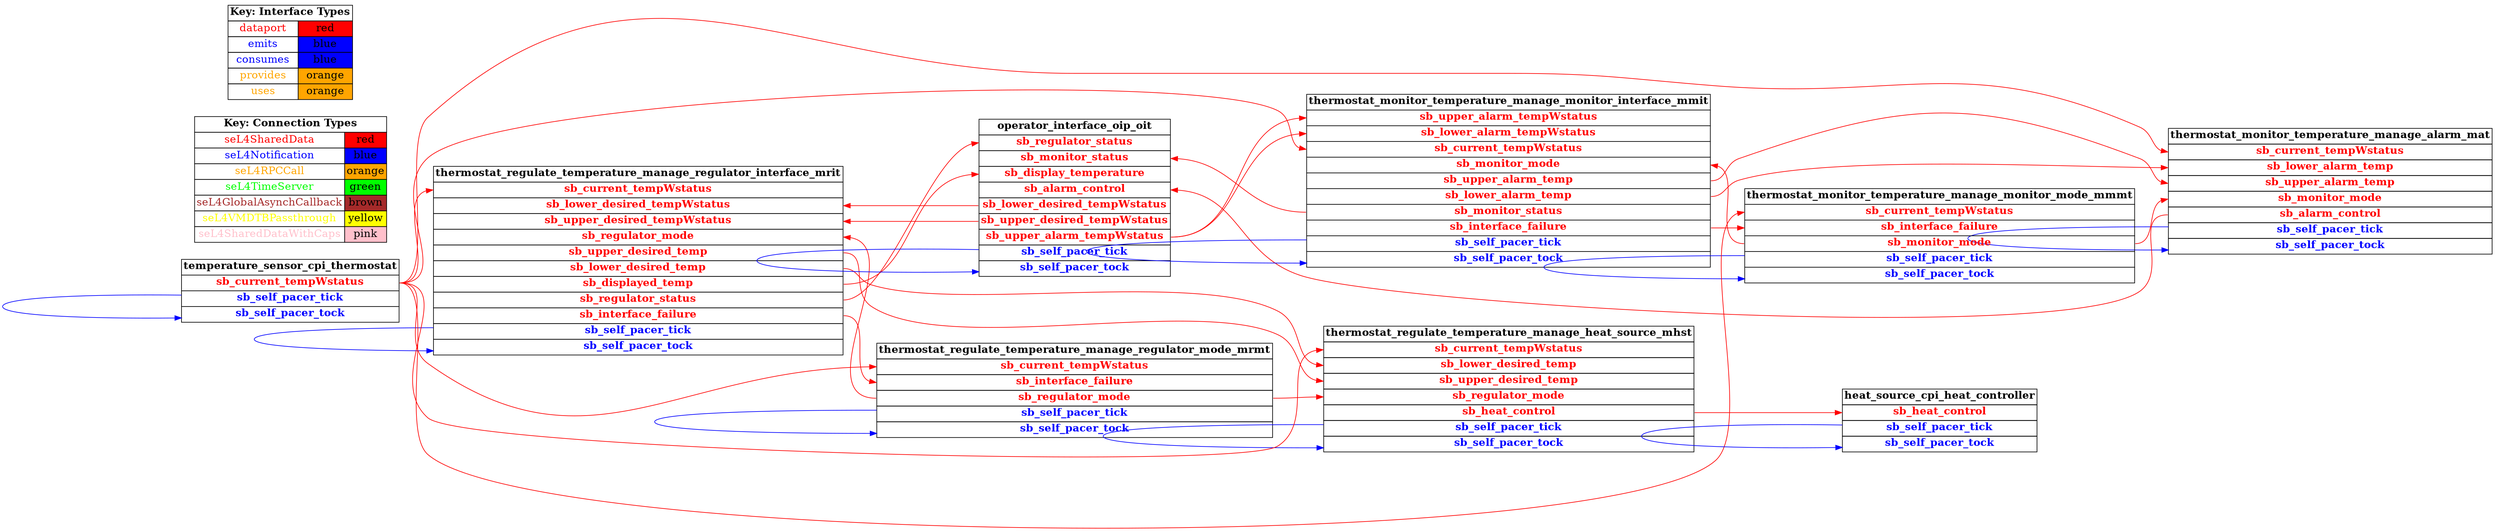 digraph g {
graph [
  overlap = false,
  rankdir = "LR"
];
node [
  fontsize = "16",
  shape = "ellipse"
];
edge [
];

thermostat_regulate_temperature_manage_regulator_interface_mrit [
  label=<
    <TABLE BORDER="0" CELLBORDER="1" CELLSPACING="0">
      <TR><TD><B>thermostat_regulate_temperature_manage_regulator_interface_mrit</B></TD></TR>
      <TR><TD PORT="sb_current_tempWstatus"><FONT COLOR="red"><B>sb_current_tempWstatus</B></FONT></TD></TR>
      <TR><TD PORT="sb_lower_desired_tempWstatus"><FONT COLOR="red"><B>sb_lower_desired_tempWstatus</B></FONT></TD></TR>
      <TR><TD PORT="sb_upper_desired_tempWstatus"><FONT COLOR="red"><B>sb_upper_desired_tempWstatus</B></FONT></TD></TR>
      <TR><TD PORT="sb_regulator_mode"><FONT COLOR="red"><B>sb_regulator_mode</B></FONT></TD></TR>
      <TR><TD PORT="sb_upper_desired_temp"><FONT COLOR="red"><B>sb_upper_desired_temp</B></FONT></TD></TR>
      <TR><TD PORT="sb_lower_desired_temp"><FONT COLOR="red"><B>sb_lower_desired_temp</B></FONT></TD></TR>
      <TR><TD PORT="sb_displayed_temp"><FONT COLOR="red"><B>sb_displayed_temp</B></FONT></TD></TR>
      <TR><TD PORT="sb_regulator_status"><FONT COLOR="red"><B>sb_regulator_status</B></FONT></TD></TR>
      <TR><TD PORT="sb_interface_failure"><FONT COLOR="red"><B>sb_interface_failure</B></FONT></TD></TR>
      <TR><TD PORT="sb_self_pacer_tick"><FONT COLOR="blue"><B>sb_self_pacer_tick</B></FONT></TD></TR>
      <TR><TD PORT="sb_self_pacer_tock"><FONT COLOR="blue"><B>sb_self_pacer_tock</B></FONT></TD></TR>"
    </TABLE>
  >
  shape=plaintext
];

thermostat_regulate_temperature_manage_heat_source_mhst [
  label=<
    <TABLE BORDER="0" CELLBORDER="1" CELLSPACING="0">
      <TR><TD><B>thermostat_regulate_temperature_manage_heat_source_mhst</B></TD></TR>
      <TR><TD PORT="sb_current_tempWstatus"><FONT COLOR="red"><B>sb_current_tempWstatus</B></FONT></TD></TR>
      <TR><TD PORT="sb_lower_desired_temp"><FONT COLOR="red"><B>sb_lower_desired_temp</B></FONT></TD></TR>
      <TR><TD PORT="sb_upper_desired_temp"><FONT COLOR="red"><B>sb_upper_desired_temp</B></FONT></TD></TR>
      <TR><TD PORT="sb_regulator_mode"><FONT COLOR="red"><B>sb_regulator_mode</B></FONT></TD></TR>
      <TR><TD PORT="sb_heat_control"><FONT COLOR="red"><B>sb_heat_control</B></FONT></TD></TR>
      <TR><TD PORT="sb_self_pacer_tick"><FONT COLOR="blue"><B>sb_self_pacer_tick</B></FONT></TD></TR>
      <TR><TD PORT="sb_self_pacer_tock"><FONT COLOR="blue"><B>sb_self_pacer_tock</B></FONT></TD></TR>"
    </TABLE>
  >
  shape=plaintext
];

thermostat_regulate_temperature_manage_regulator_mode_mrmt [
  label=<
    <TABLE BORDER="0" CELLBORDER="1" CELLSPACING="0">
      <TR><TD><B>thermostat_regulate_temperature_manage_regulator_mode_mrmt</B></TD></TR>
      <TR><TD PORT="sb_current_tempWstatus"><FONT COLOR="red"><B>sb_current_tempWstatus</B></FONT></TD></TR>
      <TR><TD PORT="sb_interface_failure"><FONT COLOR="red"><B>sb_interface_failure</B></FONT></TD></TR>
      <TR><TD PORT="sb_regulator_mode"><FONT COLOR="red"><B>sb_regulator_mode</B></FONT></TD></TR>
      <TR><TD PORT="sb_self_pacer_tick"><FONT COLOR="blue"><B>sb_self_pacer_tick</B></FONT></TD></TR>
      <TR><TD PORT="sb_self_pacer_tock"><FONT COLOR="blue"><B>sb_self_pacer_tock</B></FONT></TD></TR>"
    </TABLE>
  >
  shape=plaintext
];

thermostat_monitor_temperature_manage_alarm_mat [
  label=<
    <TABLE BORDER="0" CELLBORDER="1" CELLSPACING="0">
      <TR><TD><B>thermostat_monitor_temperature_manage_alarm_mat</B></TD></TR>
      <TR><TD PORT="sb_current_tempWstatus"><FONT COLOR="red"><B>sb_current_tempWstatus</B></FONT></TD></TR>
      <TR><TD PORT="sb_lower_alarm_temp"><FONT COLOR="red"><B>sb_lower_alarm_temp</B></FONT></TD></TR>
      <TR><TD PORT="sb_upper_alarm_temp"><FONT COLOR="red"><B>sb_upper_alarm_temp</B></FONT></TD></TR>
      <TR><TD PORT="sb_monitor_mode"><FONT COLOR="red"><B>sb_monitor_mode</B></FONT></TD></TR>
      <TR><TD PORT="sb_alarm_control"><FONT COLOR="red"><B>sb_alarm_control</B></FONT></TD></TR>
      <TR><TD PORT="sb_self_pacer_tick"><FONT COLOR="blue"><B>sb_self_pacer_tick</B></FONT></TD></TR>
      <TR><TD PORT="sb_self_pacer_tock"><FONT COLOR="blue"><B>sb_self_pacer_tock</B></FONT></TD></TR>"
    </TABLE>
  >
  shape=plaintext
];

thermostat_monitor_temperature_manage_monitor_interface_mmit [
  label=<
    <TABLE BORDER="0" CELLBORDER="1" CELLSPACING="0">
      <TR><TD><B>thermostat_monitor_temperature_manage_monitor_interface_mmit</B></TD></TR>
      <TR><TD PORT="sb_upper_alarm_tempWstatus"><FONT COLOR="red"><B>sb_upper_alarm_tempWstatus</B></FONT></TD></TR>
      <TR><TD PORT="sb_lower_alarm_tempWstatus"><FONT COLOR="red"><B>sb_lower_alarm_tempWstatus</B></FONT></TD></TR>
      <TR><TD PORT="sb_current_tempWstatus"><FONT COLOR="red"><B>sb_current_tempWstatus</B></FONT></TD></TR>
      <TR><TD PORT="sb_monitor_mode"><FONT COLOR="red"><B>sb_monitor_mode</B></FONT></TD></TR>
      <TR><TD PORT="sb_upper_alarm_temp"><FONT COLOR="red"><B>sb_upper_alarm_temp</B></FONT></TD></TR>
      <TR><TD PORT="sb_lower_alarm_temp"><FONT COLOR="red"><B>sb_lower_alarm_temp</B></FONT></TD></TR>
      <TR><TD PORT="sb_monitor_status"><FONT COLOR="red"><B>sb_monitor_status</B></FONT></TD></TR>
      <TR><TD PORT="sb_interface_failure"><FONT COLOR="red"><B>sb_interface_failure</B></FONT></TD></TR>
      <TR><TD PORT="sb_self_pacer_tick"><FONT COLOR="blue"><B>sb_self_pacer_tick</B></FONT></TD></TR>
      <TR><TD PORT="sb_self_pacer_tock"><FONT COLOR="blue"><B>sb_self_pacer_tock</B></FONT></TD></TR>"
    </TABLE>
  >
  shape=plaintext
];

thermostat_monitor_temperature_manage_monitor_mode_mmmt [
  label=<
    <TABLE BORDER="0" CELLBORDER="1" CELLSPACING="0">
      <TR><TD><B>thermostat_monitor_temperature_manage_monitor_mode_mmmt</B></TD></TR>
      <TR><TD PORT="sb_current_tempWstatus"><FONT COLOR="red"><B>sb_current_tempWstatus</B></FONT></TD></TR>
      <TR><TD PORT="sb_interface_failure"><FONT COLOR="red"><B>sb_interface_failure</B></FONT></TD></TR>
      <TR><TD PORT="sb_monitor_mode"><FONT COLOR="red"><B>sb_monitor_mode</B></FONT></TD></TR>
      <TR><TD PORT="sb_self_pacer_tick"><FONT COLOR="blue"><B>sb_self_pacer_tick</B></FONT></TD></TR>
      <TR><TD PORT="sb_self_pacer_tock"><FONT COLOR="blue"><B>sb_self_pacer_tock</B></FONT></TD></TR>"
    </TABLE>
  >
  shape=plaintext
];

operator_interface_oip_oit [
  label=<
    <TABLE BORDER="0" CELLBORDER="1" CELLSPACING="0">
      <TR><TD><B>operator_interface_oip_oit</B></TD></TR>
      <TR><TD PORT="sb_regulator_status"><FONT COLOR="red"><B>sb_regulator_status</B></FONT></TD></TR>
      <TR><TD PORT="sb_monitor_status"><FONT COLOR="red"><B>sb_monitor_status</B></FONT></TD></TR>
      <TR><TD PORT="sb_display_temperature"><FONT COLOR="red"><B>sb_display_temperature</B></FONT></TD></TR>
      <TR><TD PORT="sb_alarm_control"><FONT COLOR="red"><B>sb_alarm_control</B></FONT></TD></TR>
      <TR><TD PORT="sb_lower_desired_tempWstatus"><FONT COLOR="red"><B>sb_lower_desired_tempWstatus</B></FONT></TD></TR>
      <TR><TD PORT="sb_upper_desired_tempWstatus"><FONT COLOR="red"><B>sb_upper_desired_tempWstatus</B></FONT></TD></TR>
      <TR><TD PORT="sb_upper_alarm_tempWstatus"><FONT COLOR="red"><B>sb_upper_alarm_tempWstatus</B></FONT></TD></TR>
      <TR><TD PORT="sb_self_pacer_tick"><FONT COLOR="blue"><B>sb_self_pacer_tick</B></FONT></TD></TR>
      <TR><TD PORT="sb_self_pacer_tock"><FONT COLOR="blue"><B>sb_self_pacer_tock</B></FONT></TD></TR>"
    </TABLE>
  >
  shape=plaintext
];

temperature_sensor_cpi_thermostat [
  label=<
    <TABLE BORDER="0" CELLBORDER="1" CELLSPACING="0">
      <TR><TD><B>temperature_sensor_cpi_thermostat</B></TD></TR>
      <TR><TD PORT="sb_current_tempWstatus"><FONT COLOR="red"><B>sb_current_tempWstatus</B></FONT></TD></TR>
      <TR><TD PORT="sb_self_pacer_tick"><FONT COLOR="blue"><B>sb_self_pacer_tick</B></FONT></TD></TR>
      <TR><TD PORT="sb_self_pacer_tock"><FONT COLOR="blue"><B>sb_self_pacer_tock</B></FONT></TD></TR>"
    </TABLE>
  >
  shape=plaintext
];

heat_source_cpi_heat_controller [
  label=<
    <TABLE BORDER="0" CELLBORDER="1" CELLSPACING="0">
      <TR><TD><B>heat_source_cpi_heat_controller</B></TD></TR>
      <TR><TD PORT="sb_heat_control"><FONT COLOR="red"><B>sb_heat_control</B></FONT></TD></TR>
      <TR><TD PORT="sb_self_pacer_tick"><FONT COLOR="blue"><B>sb_self_pacer_tick</B></FONT></TD></TR>
      <TR><TD PORT="sb_self_pacer_tock"><FONT COLOR="blue"><B>sb_self_pacer_tock</B></FONT></TD></TR>"
    </TABLE>
  >
  shape=plaintext
];

connectiontypekey [
  label=<
   <TABLE BORDER="0" CELLBORDER="1" CELLSPACING="0">
     <TR><TD COLSPAN="2"><B>Key: Connection Types</B></TD></TR>
     <TR><TD><FONT COLOR="red">seL4SharedData</FONT></TD><TD BGCOLOR="red">red</TD></TR>
     <TR><TD><FONT COLOR="blue">seL4Notification</FONT></TD><TD BGCOLOR="blue">blue</TD></TR>
     <TR><TD><FONT COLOR="orange">seL4RPCCall</FONT></TD><TD BGCOLOR="orange">orange</TD></TR>
     <TR><TD><FONT COLOR="green">seL4TimeServer</FONT></TD><TD BGCOLOR="green">green</TD></TR>
     <TR><TD><FONT COLOR="brown">seL4GlobalAsynchCallback</FONT></TD><TD BGCOLOR="brown">brown</TD></TR>
     <TR><TD><FONT COLOR="yellow">seL4VMDTBPassthrough</FONT></TD><TD BGCOLOR="yellow">yellow</TD></TR>
     <TR><TD><FONT COLOR="pink">seL4SharedDataWithCaps</FONT></TD><TD BGCOLOR="pink">pink</TD></TR>
   </TABLE>
  >
  shape=plaintext
];

interfacetypekey [
  label=<
   <TABLE BORDER="0" CELLBORDER="1" CELLSPACING="0">
     <TR><TD COLSPAN="2"><B>Key: Interface Types</B></TD></TR>
     <TR><TD><FONT COLOR="red">dataport</FONT></TD><TD BGCOLOR="red">red</TD></TR>
     <TR><TD><FONT COLOR="blue">emits</FONT></TD><TD BGCOLOR="blue">blue</TD></TR>
     <TR><TD><FONT COLOR="blue">consumes</FONT></TD><TD BGCOLOR="blue">blue</TD></TR>
     <TR><TD><FONT COLOR="orange">provides</FONT></TD><TD BGCOLOR="orange">orange</TD></TR>
     <TR><TD><FONT COLOR="orange">uses</FONT></TD><TD BGCOLOR="orange">orange</TD></TR>
   </TABLE>
  >
  shape=plaintext
];

"thermostat_regulate_temperature_manage_regulator_interface_mrit":sb_displayed_temp -> "operator_interface_oip_oit":sb_display_temperature [
  color="red"
  //label = "seL4SharedData"
  id = conn1

];

"thermostat_regulate_temperature_manage_regulator_interface_mrit":sb_regulator_status -> "operator_interface_oip_oit":sb_regulator_status [
  color="red"
  //label = "seL4SharedData"
  id = conn2

];

"thermostat_regulate_temperature_manage_heat_source_mhst":sb_heat_control -> "heat_source_cpi_heat_controller":sb_heat_control [
  color="red"
  //label = "seL4SharedData"
  id = conn3

];

"thermostat_monitor_temperature_manage_alarm_mat":sb_alarm_control -> "operator_interface_oip_oit":sb_alarm_control [
  color="red"
  //label = "seL4SharedData"
  id = conn4

];

"thermostat_monitor_temperature_manage_monitor_interface_mmit":sb_monitor_status -> "operator_interface_oip_oit":sb_monitor_status [
  color="red"
  //label = "seL4SharedData"
  id = conn5

];

"operator_interface_oip_oit":sb_lower_desired_tempWstatus -> "thermostat_regulate_temperature_manage_regulator_interface_mrit":sb_lower_desired_tempWstatus [
  color="red"
  //label = "seL4SharedData"
  id = conn6

];

"operator_interface_oip_oit":sb_upper_desired_tempWstatus -> "thermostat_regulate_temperature_manage_regulator_interface_mrit":sb_upper_desired_tempWstatus [
  color="red"
  //label = "seL4SharedData"
  id = conn7

];

"operator_interface_oip_oit":sb_upper_alarm_tempWstatus -> "thermostat_monitor_temperature_manage_monitor_interface_mmit":sb_upper_alarm_tempWstatus [
  color="red"
  //label = "seL4SharedData"
  id = conn8

];

"operator_interface_oip_oit":sb_upper_alarm_tempWstatus -> "thermostat_monitor_temperature_manage_monitor_interface_mmit":sb_lower_alarm_tempWstatus [
  color="red"
  //label = "seL4SharedData"
  id = conn8

];

"temperature_sensor_cpi_thermostat":sb_current_tempWstatus -> "thermostat_monitor_temperature_manage_monitor_interface_mmit":sb_current_tempWstatus [
  color="red"
  //label = "seL4SharedData"
  id = conn9

];

"temperature_sensor_cpi_thermostat":sb_current_tempWstatus -> "thermostat_monitor_temperature_manage_alarm_mat":sb_current_tempWstatus [
  color="red"
  //label = "seL4SharedData"
  id = conn9

];

"temperature_sensor_cpi_thermostat":sb_current_tempWstatus -> "thermostat_monitor_temperature_manage_monitor_mode_mmmt":sb_current_tempWstatus [
  color="red"
  //label = "seL4SharedData"
  id = conn9

];

"temperature_sensor_cpi_thermostat":sb_current_tempWstatus -> "thermostat_regulate_temperature_manage_regulator_interface_mrit":sb_current_tempWstatus [
  color="red"
  //label = "seL4SharedData"
  id = conn9

];

"temperature_sensor_cpi_thermostat":sb_current_tempWstatus -> "thermostat_regulate_temperature_manage_heat_source_mhst":sb_current_tempWstatus [
  color="red"
  //label = "seL4SharedData"
  id = conn9

];

"temperature_sensor_cpi_thermostat":sb_current_tempWstatus -> "thermostat_regulate_temperature_manage_regulator_mode_mrmt":sb_current_tempWstatus [
  color="red"
  //label = "seL4SharedData"
  id = conn9

];

"thermostat_regulate_temperature_manage_regulator_interface_mrit":sb_upper_desired_temp -> "thermostat_regulate_temperature_manage_heat_source_mhst":sb_upper_desired_temp [
  color="red"
  //label = "seL4SharedData"
  id = conn10

];

"thermostat_regulate_temperature_manage_regulator_interface_mrit":sb_lower_desired_temp -> "thermostat_regulate_temperature_manage_heat_source_mhst":sb_lower_desired_temp [
  color="red"
  //label = "seL4SharedData"
  id = conn11

];

"thermostat_regulate_temperature_manage_regulator_interface_mrit":sb_interface_failure -> "thermostat_regulate_temperature_manage_regulator_mode_mrmt":sb_interface_failure [
  color="red"
  //label = "seL4SharedData"
  id = conn12

];

"thermostat_regulate_temperature_manage_regulator_mode_mrmt":sb_regulator_mode -> "thermostat_regulate_temperature_manage_regulator_interface_mrit":sb_regulator_mode [
  color="red"
  //label = "seL4SharedData"
  id = conn13

];

"thermostat_regulate_temperature_manage_regulator_mode_mrmt":sb_regulator_mode -> "thermostat_regulate_temperature_manage_heat_source_mhst":sb_regulator_mode [
  color="red"
  //label = "seL4SharedData"
  id = conn13

];

"thermostat_monitor_temperature_manage_monitor_interface_mmit":sb_upper_alarm_temp -> "thermostat_monitor_temperature_manage_alarm_mat":sb_upper_alarm_temp [
  color="red"
  //label = "seL4SharedData"
  id = conn14

];

"thermostat_monitor_temperature_manage_monitor_interface_mmit":sb_lower_alarm_temp -> "thermostat_monitor_temperature_manage_alarm_mat":sb_lower_alarm_temp [
  color="red"
  //label = "seL4SharedData"
  id = conn15

];

"thermostat_monitor_temperature_manage_monitor_interface_mmit":sb_interface_failure -> "thermostat_monitor_temperature_manage_monitor_mode_mmmt":sb_interface_failure [
  color="red"
  //label = "seL4SharedData"
  id = conn16

];

"thermostat_monitor_temperature_manage_monitor_mode_mmmt":sb_monitor_mode -> "thermostat_monitor_temperature_manage_monitor_interface_mmit":sb_monitor_mode [
  color="red"
  //label = "seL4SharedData"
  id = conn17

];

"thermostat_monitor_temperature_manage_monitor_mode_mmmt":sb_monitor_mode -> "thermostat_monitor_temperature_manage_alarm_mat":sb_monitor_mode [
  color="red"
  //label = "seL4SharedData"
  id = conn17

];

"thermostat_regulate_temperature_manage_regulator_interface_mrit":sb_self_pacer_tick -> "thermostat_regulate_temperature_manage_regulator_interface_mrit":sb_self_pacer_tock [
  color="blue"
  //label = "seL4Notification"
  id = conn18

];

"thermostat_regulate_temperature_manage_heat_source_mhst":sb_self_pacer_tick -> "thermostat_regulate_temperature_manage_heat_source_mhst":sb_self_pacer_tock [
  color="blue"
  //label = "seL4Notification"
  id = conn19

];

"thermostat_regulate_temperature_manage_regulator_mode_mrmt":sb_self_pacer_tick -> "thermostat_regulate_temperature_manage_regulator_mode_mrmt":sb_self_pacer_tock [
  color="blue"
  //label = "seL4Notification"
  id = conn20

];

"thermostat_monitor_temperature_manage_alarm_mat":sb_self_pacer_tick -> "thermostat_monitor_temperature_manage_alarm_mat":sb_self_pacer_tock [
  color="blue"
  //label = "seL4Notification"
  id = conn21

];

"thermostat_monitor_temperature_manage_monitor_interface_mmit":sb_self_pacer_tick -> "thermostat_monitor_temperature_manage_monitor_interface_mmit":sb_self_pacer_tock [
  color="blue"
  //label = "seL4Notification"
  id = conn22

];

"thermostat_monitor_temperature_manage_monitor_mode_mmmt":sb_self_pacer_tick -> "thermostat_monitor_temperature_manage_monitor_mode_mmmt":sb_self_pacer_tock [
  color="blue"
  //label = "seL4Notification"
  id = conn23

];

"operator_interface_oip_oit":sb_self_pacer_tick -> "operator_interface_oip_oit":sb_self_pacer_tock [
  color="blue"
  //label = "seL4Notification"
  id = conn24

];

"temperature_sensor_cpi_thermostat":sb_self_pacer_tick -> "temperature_sensor_cpi_thermostat":sb_self_pacer_tock [
  color="blue"
  //label = "seL4Notification"
  id = conn25

];

"heat_source_cpi_heat_controller":sb_self_pacer_tick -> "heat_source_cpi_heat_controller":sb_self_pacer_tock [
  color="blue"
  //label = "seL4Notification"
  id = conn26

];

}